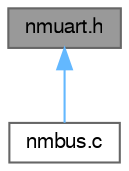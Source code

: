 digraph "nmuart.h"
{
 // LATEX_PDF_SIZE
  bgcolor="transparent";
  edge [fontname=FreeSans,fontsize=10,labelfontname=FreeSans,labelfontsize=10];
  node [fontname=FreeSans,fontsize=10,shape=box,height=0.2,width=0.4];
  Node1 [label="nmuart.h",height=0.2,width=0.4,color="gray40", fillcolor="grey60", style="filled", fontcolor="black",tooltip="This module contains NMC1000 UART protocol bus APIs implementation."];
  Node1 -> Node2 [dir="back",color="steelblue1",style="solid"];
  Node2 [label="nmbus.c",height=0.2,width=0.4,color="grey40", fillcolor="white", style="filled",URL="$nmbus_8c.html",tooltip="This module contains NMC1000 bus APIs implementation."];
}
